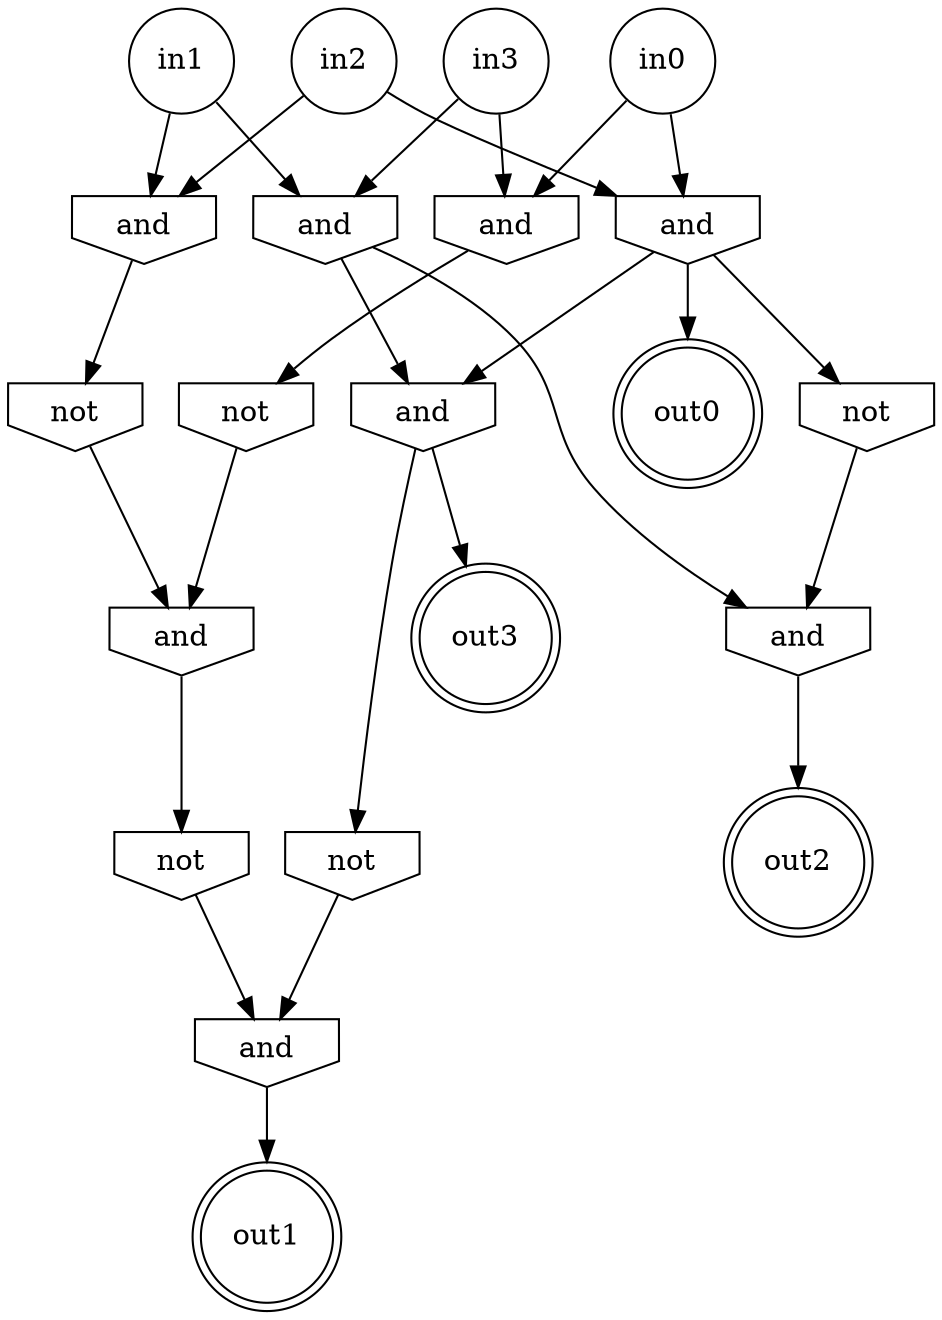 strict digraph "" {
	node [label="\N"];
	in3	[label=in3,
		shape=circle];
	g2	[label=and,
		shape=invhouse];
	in3 -> g2;
	g0	[label=and,
		shape=invhouse];
	in3 -> g0;
	in2	[label=in2,
		shape=circle];
	g1	[label=and,
		shape=invhouse];
	in2 -> g1;
	g3	[label=and,
		shape=invhouse];
	in2 -> g3;
	in1	[label=in1,
		shape=circle];
	in1 -> g1;
	in1 -> g0;
	in0	[label=in0,
		shape=circle];
	in0 -> g2;
	in0 -> g3;
	g8	[label=and,
		shape=invhouse];
	g11	[label=not,
		shape=invhouse];
	g8 -> g11;
	g9	[label=not,
		shape=invhouse];
	g12	[label=and,
		shape=invhouse];
	g9 -> g12;
	g7	[label=not,
		shape=invhouse];
	g10	[label=and,
		shape=invhouse];
	g7 -> g10;
	out2	[label=out2,
		shape=doublecircle];
	g10 -> out2;
	g5	[label=not,
		shape=invhouse];
	g2 -> g5;
	g4	[label=not,
		shape=invhouse];
	g1 -> g4;
	g5 -> g8;
	g6	[label=and,
		shape=invhouse];
	g6 -> g9;
	out3	[label=out3,
		shape=doublecircle];
	g6 -> out3;
	out0	[label=out0,
		shape=doublecircle];
	out1	[label=out1,
		shape=doublecircle];
	g12 -> out1;
	g3 -> g7;
	g3 -> g6;
	g3 -> out0;
	g4 -> g8;
	g0 -> g10;
	g0 -> g6;
	g11 -> g12;
}
